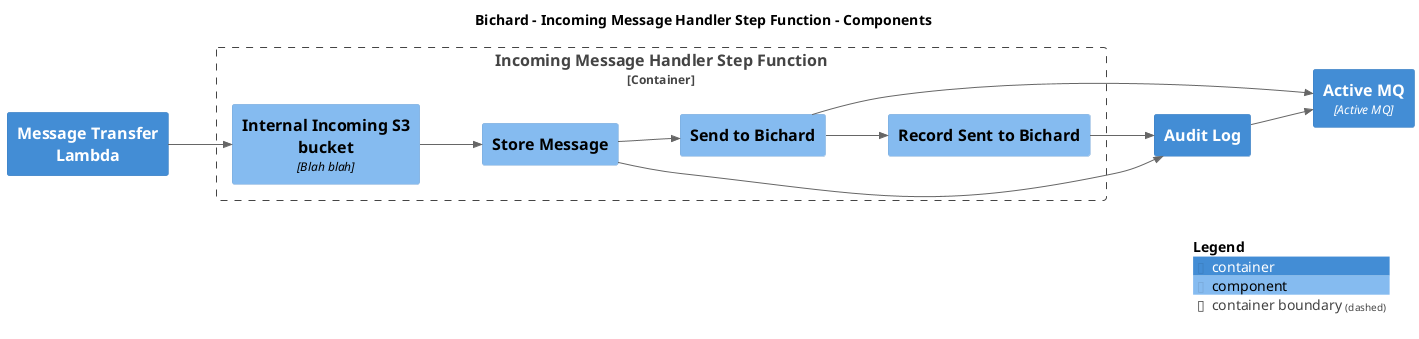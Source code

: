 @startuml
set separator none
title Bichard - Incoming Message Handler Step Function - Components

left to right direction

!include <C4/C4>
!include <C4/C4_Context>
!include <C4/C4_Container>
!include <C4/C4_Component>

Container(Bichard.MessageTransferLambda, "Message Transfer Lambda", "", $tags="")
Container(Bichard.ActiveMQ, "Active MQ", "Active MQ", "", $tags="")
Container(Bichard.AuditLog, "Audit Log", "", $tags="")

Container_Boundary("Bichard.IncomingMessageHandlerStepFunction_boundary", "Incoming Message Handler Step Function", $tags="") {
  Component(Bichard.IncomingMessageHandlerStepFunction.InternalIncomingS3bucket, "Internal Incoming S3 bucket", "Blah blah", $tags="")
  Component(Bichard.IncomingMessageHandlerStepFunction.StoreMessage, "Store Message", "", $tags="")
  Component(Bichard.IncomingMessageHandlerStepFunction.SendtoBichard, "Send to Bichard", "", $tags="")
  Component(Bichard.IncomingMessageHandlerStepFunction.RecordSenttoBichard, "Record Sent to Bichard", "", $tags="")
}

Rel_D(Bichard.AuditLog, Bichard.ActiveMQ, "", $tags="")
Rel_D(Bichard.MessageTransferLambda, Bichard.IncomingMessageHandlerStepFunction.InternalIncomingS3bucket, "", $tags="")
Rel_D(Bichard.IncomingMessageHandlerStepFunction.InternalIncomingS3bucket, Bichard.IncomingMessageHandlerStepFunction.StoreMessage, "", $tags="")
Rel_D(Bichard.IncomingMessageHandlerStepFunction.StoreMessage, Bichard.AuditLog, "", $tags="")
Rel_D(Bichard.IncomingMessageHandlerStepFunction.StoreMessage, Bichard.IncomingMessageHandlerStepFunction.SendtoBichard, "", $tags="")
Rel_D(Bichard.IncomingMessageHandlerStepFunction.SendtoBichard, Bichard.ActiveMQ, "", $tags="")
Rel_D(Bichard.IncomingMessageHandlerStepFunction.SendtoBichard, Bichard.IncomingMessageHandlerStepFunction.RecordSenttoBichard, "", $tags="")
Rel_D(Bichard.IncomingMessageHandlerStepFunction.RecordSenttoBichard, Bichard.AuditLog, "", $tags="")

SHOW_LEGEND(true)
@enduml